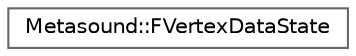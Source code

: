 digraph "Graphical Class Hierarchy"
{
 // INTERACTIVE_SVG=YES
 // LATEX_PDF_SIZE
  bgcolor="transparent";
  edge [fontname=Helvetica,fontsize=10,labelfontname=Helvetica,labelfontsize=10];
  node [fontname=Helvetica,fontsize=10,shape=box,height=0.2,width=0.4];
  rankdir="LR";
  Node0 [id="Node000000",label="Metasound::FVertexDataState",height=0.2,width=0.4,color="grey40", fillcolor="white", style="filled",URL="$d7/d71/structMetasound_1_1FVertexDataState.html",tooltip="FVertexDataState encapsulates which data reference a vertex is associated with."];
}

